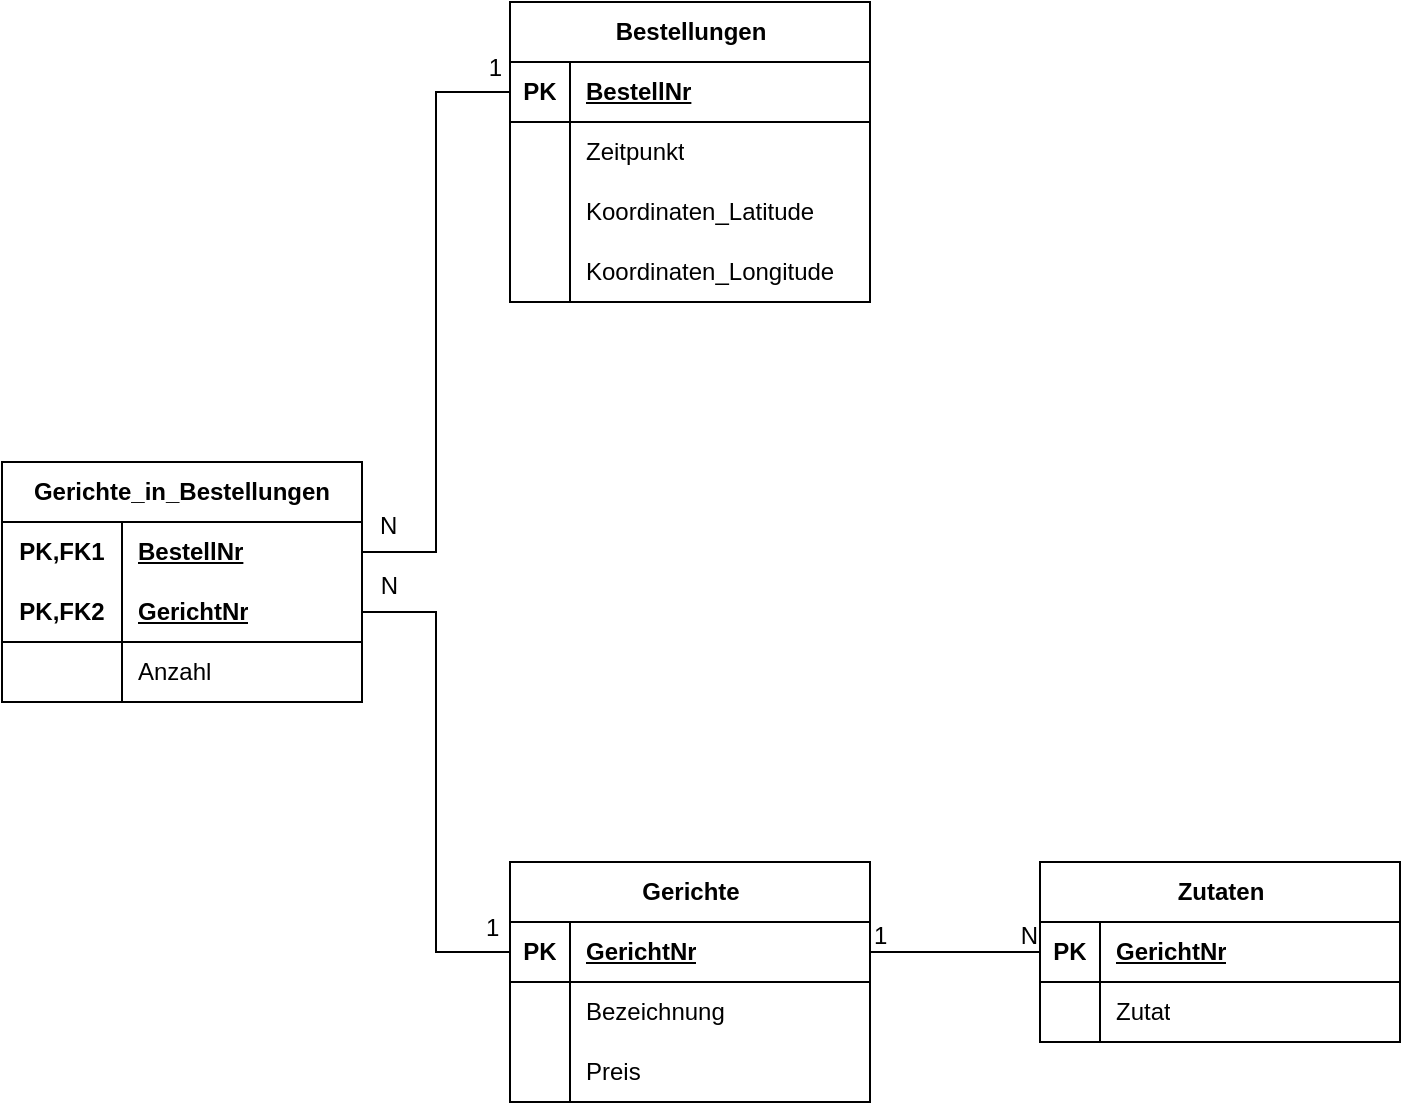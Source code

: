 <mxfile version="24.8.3">
  <diagram name="Page-1" id="1ckQhd6WzqGogRE0cV5J">
    <mxGraphModel dx="771" dy="843" grid="1" gridSize="10" guides="1" tooltips="1" connect="1" arrows="1" fold="1" page="1" pageScale="1" pageWidth="850" pageHeight="1100" math="0" shadow="0">
      <root>
        <mxCell id="0" />
        <mxCell id="1" parent="0" />
        <mxCell id="FcEGxoO5UT1uzAFgUKAZ-1" value="Bestellungen" style="shape=table;startSize=30;container=1;collapsible=1;childLayout=tableLayout;fixedRows=1;rowLines=0;fontStyle=1;align=center;resizeLast=1;html=1;" vertex="1" parent="1">
          <mxGeometry x="335" y="40" width="180" height="150" as="geometry" />
        </mxCell>
        <mxCell id="FcEGxoO5UT1uzAFgUKAZ-2" value="" style="shape=tableRow;horizontal=0;startSize=0;swimlaneHead=0;swimlaneBody=0;fillColor=none;collapsible=0;dropTarget=0;points=[[0,0.5],[1,0.5]];portConstraint=eastwest;top=0;left=0;right=0;bottom=1;" vertex="1" parent="FcEGxoO5UT1uzAFgUKAZ-1">
          <mxGeometry y="30" width="180" height="30" as="geometry" />
        </mxCell>
        <mxCell id="FcEGxoO5UT1uzAFgUKAZ-3" value="PK" style="shape=partialRectangle;connectable=0;fillColor=none;top=0;left=0;bottom=0;right=0;fontStyle=1;overflow=hidden;whiteSpace=wrap;html=1;" vertex="1" parent="FcEGxoO5UT1uzAFgUKAZ-2">
          <mxGeometry width="30" height="30" as="geometry">
            <mxRectangle width="30" height="30" as="alternateBounds" />
          </mxGeometry>
        </mxCell>
        <mxCell id="FcEGxoO5UT1uzAFgUKAZ-4" value="BestellNr" style="shape=partialRectangle;connectable=0;fillColor=none;top=0;left=0;bottom=0;right=0;align=left;spacingLeft=6;fontStyle=5;overflow=hidden;whiteSpace=wrap;html=1;" vertex="1" parent="FcEGxoO5UT1uzAFgUKAZ-2">
          <mxGeometry x="30" width="150" height="30" as="geometry">
            <mxRectangle width="150" height="30" as="alternateBounds" />
          </mxGeometry>
        </mxCell>
        <mxCell id="FcEGxoO5UT1uzAFgUKAZ-11" value="" style="shape=tableRow;horizontal=0;startSize=0;swimlaneHead=0;swimlaneBody=0;fillColor=none;collapsible=0;dropTarget=0;points=[[0,0.5],[1,0.5]];portConstraint=eastwest;top=0;left=0;right=0;bottom=0;" vertex="1" parent="FcEGxoO5UT1uzAFgUKAZ-1">
          <mxGeometry y="60" width="180" height="30" as="geometry" />
        </mxCell>
        <mxCell id="FcEGxoO5UT1uzAFgUKAZ-12" value="" style="shape=partialRectangle;connectable=0;fillColor=none;top=0;left=0;bottom=0;right=0;editable=1;overflow=hidden;whiteSpace=wrap;html=1;" vertex="1" parent="FcEGxoO5UT1uzAFgUKAZ-11">
          <mxGeometry width="30" height="30" as="geometry">
            <mxRectangle width="30" height="30" as="alternateBounds" />
          </mxGeometry>
        </mxCell>
        <mxCell id="FcEGxoO5UT1uzAFgUKAZ-13" value="Zeitpunkt" style="shape=partialRectangle;connectable=0;fillColor=none;top=0;left=0;bottom=0;right=0;align=left;spacingLeft=6;overflow=hidden;whiteSpace=wrap;html=1;" vertex="1" parent="FcEGxoO5UT1uzAFgUKAZ-11">
          <mxGeometry x="30" width="150" height="30" as="geometry">
            <mxRectangle width="150" height="30" as="alternateBounds" />
          </mxGeometry>
        </mxCell>
        <mxCell id="FcEGxoO5UT1uzAFgUKAZ-5" value="" style="shape=tableRow;horizontal=0;startSize=0;swimlaneHead=0;swimlaneBody=0;fillColor=none;collapsible=0;dropTarget=0;points=[[0,0.5],[1,0.5]];portConstraint=eastwest;top=0;left=0;right=0;bottom=0;" vertex="1" parent="FcEGxoO5UT1uzAFgUKAZ-1">
          <mxGeometry y="90" width="180" height="30" as="geometry" />
        </mxCell>
        <mxCell id="FcEGxoO5UT1uzAFgUKAZ-6" value="" style="shape=partialRectangle;connectable=0;fillColor=none;top=0;left=0;bottom=0;right=0;editable=1;overflow=hidden;whiteSpace=wrap;html=1;" vertex="1" parent="FcEGxoO5UT1uzAFgUKAZ-5">
          <mxGeometry width="30" height="30" as="geometry">
            <mxRectangle width="30" height="30" as="alternateBounds" />
          </mxGeometry>
        </mxCell>
        <mxCell id="FcEGxoO5UT1uzAFgUKAZ-7" value="Koordinaten_Latitude" style="shape=partialRectangle;connectable=0;fillColor=none;top=0;left=0;bottom=0;right=0;align=left;spacingLeft=6;overflow=hidden;whiteSpace=wrap;html=1;" vertex="1" parent="FcEGxoO5UT1uzAFgUKAZ-5">
          <mxGeometry x="30" width="150" height="30" as="geometry">
            <mxRectangle width="150" height="30" as="alternateBounds" />
          </mxGeometry>
        </mxCell>
        <mxCell id="FcEGxoO5UT1uzAFgUKAZ-8" value="" style="shape=tableRow;horizontal=0;startSize=0;swimlaneHead=0;swimlaneBody=0;fillColor=none;collapsible=0;dropTarget=0;points=[[0,0.5],[1,0.5]];portConstraint=eastwest;top=0;left=0;right=0;bottom=0;" vertex="1" parent="FcEGxoO5UT1uzAFgUKAZ-1">
          <mxGeometry y="120" width="180" height="30" as="geometry" />
        </mxCell>
        <mxCell id="FcEGxoO5UT1uzAFgUKAZ-9" value="" style="shape=partialRectangle;connectable=0;fillColor=none;top=0;left=0;bottom=0;right=0;editable=1;overflow=hidden;whiteSpace=wrap;html=1;" vertex="1" parent="FcEGxoO5UT1uzAFgUKAZ-8">
          <mxGeometry width="30" height="30" as="geometry">
            <mxRectangle width="30" height="30" as="alternateBounds" />
          </mxGeometry>
        </mxCell>
        <mxCell id="FcEGxoO5UT1uzAFgUKAZ-10" value="Koordinaten_Longitude" style="shape=partialRectangle;connectable=0;fillColor=none;top=0;left=0;bottom=0;right=0;align=left;spacingLeft=6;overflow=hidden;whiteSpace=wrap;html=1;" vertex="1" parent="FcEGxoO5UT1uzAFgUKAZ-8">
          <mxGeometry x="30" width="150" height="30" as="geometry">
            <mxRectangle width="150" height="30" as="alternateBounds" />
          </mxGeometry>
        </mxCell>
        <mxCell id="FcEGxoO5UT1uzAFgUKAZ-14" value="Gerichte" style="shape=table;startSize=30;container=1;collapsible=1;childLayout=tableLayout;fixedRows=1;rowLines=0;fontStyle=1;align=center;resizeLast=1;html=1;" vertex="1" parent="1">
          <mxGeometry x="335" y="470" width="180" height="120" as="geometry" />
        </mxCell>
        <mxCell id="FcEGxoO5UT1uzAFgUKAZ-15" value="" style="shape=tableRow;horizontal=0;startSize=0;swimlaneHead=0;swimlaneBody=0;fillColor=none;collapsible=0;dropTarget=0;points=[[0,0.5],[1,0.5]];portConstraint=eastwest;top=0;left=0;right=0;bottom=1;" vertex="1" parent="FcEGxoO5UT1uzAFgUKAZ-14">
          <mxGeometry y="30" width="180" height="30" as="geometry" />
        </mxCell>
        <mxCell id="FcEGxoO5UT1uzAFgUKAZ-16" value="PK" style="shape=partialRectangle;connectable=0;fillColor=none;top=0;left=0;bottom=0;right=0;fontStyle=1;overflow=hidden;whiteSpace=wrap;html=1;" vertex="1" parent="FcEGxoO5UT1uzAFgUKAZ-15">
          <mxGeometry width="30" height="30" as="geometry">
            <mxRectangle width="30" height="30" as="alternateBounds" />
          </mxGeometry>
        </mxCell>
        <mxCell id="FcEGxoO5UT1uzAFgUKAZ-17" value="GerichtNr" style="shape=partialRectangle;connectable=0;fillColor=none;top=0;left=0;bottom=0;right=0;align=left;spacingLeft=6;fontStyle=5;overflow=hidden;whiteSpace=wrap;html=1;" vertex="1" parent="FcEGxoO5UT1uzAFgUKAZ-15">
          <mxGeometry x="30" width="150" height="30" as="geometry">
            <mxRectangle width="150" height="30" as="alternateBounds" />
          </mxGeometry>
        </mxCell>
        <mxCell id="FcEGxoO5UT1uzAFgUKAZ-18" value="" style="shape=tableRow;horizontal=0;startSize=0;swimlaneHead=0;swimlaneBody=0;fillColor=none;collapsible=0;dropTarget=0;points=[[0,0.5],[1,0.5]];portConstraint=eastwest;top=0;left=0;right=0;bottom=0;" vertex="1" parent="FcEGxoO5UT1uzAFgUKAZ-14">
          <mxGeometry y="60" width="180" height="30" as="geometry" />
        </mxCell>
        <mxCell id="FcEGxoO5UT1uzAFgUKAZ-19" value="" style="shape=partialRectangle;connectable=0;fillColor=none;top=0;left=0;bottom=0;right=0;editable=1;overflow=hidden;whiteSpace=wrap;html=1;" vertex="1" parent="FcEGxoO5UT1uzAFgUKAZ-18">
          <mxGeometry width="30" height="30" as="geometry">
            <mxRectangle width="30" height="30" as="alternateBounds" />
          </mxGeometry>
        </mxCell>
        <mxCell id="FcEGxoO5UT1uzAFgUKAZ-20" value="Bezeichnung" style="shape=partialRectangle;connectable=0;fillColor=none;top=0;left=0;bottom=0;right=0;align=left;spacingLeft=6;overflow=hidden;whiteSpace=wrap;html=1;" vertex="1" parent="FcEGxoO5UT1uzAFgUKAZ-18">
          <mxGeometry x="30" width="150" height="30" as="geometry">
            <mxRectangle width="150" height="30" as="alternateBounds" />
          </mxGeometry>
        </mxCell>
        <mxCell id="FcEGxoO5UT1uzAFgUKAZ-21" value="" style="shape=tableRow;horizontal=0;startSize=0;swimlaneHead=0;swimlaneBody=0;fillColor=none;collapsible=0;dropTarget=0;points=[[0,0.5],[1,0.5]];portConstraint=eastwest;top=0;left=0;right=0;bottom=0;" vertex="1" parent="FcEGxoO5UT1uzAFgUKAZ-14">
          <mxGeometry y="90" width="180" height="30" as="geometry" />
        </mxCell>
        <mxCell id="FcEGxoO5UT1uzAFgUKAZ-22" value="" style="shape=partialRectangle;connectable=0;fillColor=none;top=0;left=0;bottom=0;right=0;editable=1;overflow=hidden;whiteSpace=wrap;html=1;" vertex="1" parent="FcEGxoO5UT1uzAFgUKAZ-21">
          <mxGeometry width="30" height="30" as="geometry">
            <mxRectangle width="30" height="30" as="alternateBounds" />
          </mxGeometry>
        </mxCell>
        <mxCell id="FcEGxoO5UT1uzAFgUKAZ-23" value="Preis" style="shape=partialRectangle;connectable=0;fillColor=none;top=0;left=0;bottom=0;right=0;align=left;spacingLeft=6;overflow=hidden;whiteSpace=wrap;html=1;" vertex="1" parent="FcEGxoO5UT1uzAFgUKAZ-21">
          <mxGeometry x="30" width="150" height="30" as="geometry">
            <mxRectangle width="150" height="30" as="alternateBounds" />
          </mxGeometry>
        </mxCell>
        <mxCell id="FcEGxoO5UT1uzAFgUKAZ-27" value="Zutaten" style="shape=table;startSize=30;container=1;collapsible=1;childLayout=tableLayout;fixedRows=1;rowLines=0;fontStyle=1;align=center;resizeLast=1;html=1;" vertex="1" parent="1">
          <mxGeometry x="600" y="470" width="180" height="90" as="geometry" />
        </mxCell>
        <mxCell id="FcEGxoO5UT1uzAFgUKAZ-28" value="" style="shape=tableRow;horizontal=0;startSize=0;swimlaneHead=0;swimlaneBody=0;fillColor=none;collapsible=0;dropTarget=0;points=[[0,0.5],[1,0.5]];portConstraint=eastwest;top=0;left=0;right=0;bottom=1;" vertex="1" parent="FcEGxoO5UT1uzAFgUKAZ-27">
          <mxGeometry y="30" width="180" height="30" as="geometry" />
        </mxCell>
        <mxCell id="FcEGxoO5UT1uzAFgUKAZ-29" value="PK" style="shape=partialRectangle;connectable=0;fillColor=none;top=0;left=0;bottom=0;right=0;fontStyle=1;overflow=hidden;whiteSpace=wrap;html=1;" vertex="1" parent="FcEGxoO5UT1uzAFgUKAZ-28">
          <mxGeometry width="30" height="30" as="geometry">
            <mxRectangle width="30" height="30" as="alternateBounds" />
          </mxGeometry>
        </mxCell>
        <mxCell id="FcEGxoO5UT1uzAFgUKAZ-30" value="GerichtNr" style="shape=partialRectangle;connectable=0;fillColor=none;top=0;left=0;bottom=0;right=0;align=left;spacingLeft=6;fontStyle=5;overflow=hidden;whiteSpace=wrap;html=1;" vertex="1" parent="FcEGxoO5UT1uzAFgUKAZ-28">
          <mxGeometry x="30" width="150" height="30" as="geometry">
            <mxRectangle width="150" height="30" as="alternateBounds" />
          </mxGeometry>
        </mxCell>
        <mxCell id="FcEGxoO5UT1uzAFgUKAZ-31" value="" style="shape=tableRow;horizontal=0;startSize=0;swimlaneHead=0;swimlaneBody=0;fillColor=none;collapsible=0;dropTarget=0;points=[[0,0.5],[1,0.5]];portConstraint=eastwest;top=0;left=0;right=0;bottom=0;" vertex="1" parent="FcEGxoO5UT1uzAFgUKAZ-27">
          <mxGeometry y="60" width="180" height="30" as="geometry" />
        </mxCell>
        <mxCell id="FcEGxoO5UT1uzAFgUKAZ-32" value="" style="shape=partialRectangle;connectable=0;fillColor=none;top=0;left=0;bottom=0;right=0;editable=1;overflow=hidden;whiteSpace=wrap;html=1;" vertex="1" parent="FcEGxoO5UT1uzAFgUKAZ-31">
          <mxGeometry width="30" height="30" as="geometry">
            <mxRectangle width="30" height="30" as="alternateBounds" />
          </mxGeometry>
        </mxCell>
        <mxCell id="FcEGxoO5UT1uzAFgUKAZ-33" value="Zutat" style="shape=partialRectangle;connectable=0;fillColor=none;top=0;left=0;bottom=0;right=0;align=left;spacingLeft=6;overflow=hidden;whiteSpace=wrap;html=1;" vertex="1" parent="FcEGxoO5UT1uzAFgUKAZ-31">
          <mxGeometry x="30" width="150" height="30" as="geometry">
            <mxRectangle width="150" height="30" as="alternateBounds" />
          </mxGeometry>
        </mxCell>
        <mxCell id="FcEGxoO5UT1uzAFgUKAZ-40" value="Gerichte_in_Bestellungen" style="shape=table;startSize=30;container=1;collapsible=1;childLayout=tableLayout;fixedRows=1;rowLines=0;fontStyle=1;align=center;resizeLast=1;html=1;whiteSpace=wrap;" vertex="1" parent="1">
          <mxGeometry x="81" y="270" width="180" height="120" as="geometry" />
        </mxCell>
        <mxCell id="FcEGxoO5UT1uzAFgUKAZ-41" value="" style="shape=tableRow;horizontal=0;startSize=0;swimlaneHead=0;swimlaneBody=0;fillColor=none;collapsible=0;dropTarget=0;points=[[0,0.5],[1,0.5]];portConstraint=eastwest;top=0;left=0;right=0;bottom=0;html=1;" vertex="1" parent="FcEGxoO5UT1uzAFgUKAZ-40">
          <mxGeometry y="30" width="180" height="30" as="geometry" />
        </mxCell>
        <mxCell id="FcEGxoO5UT1uzAFgUKAZ-42" value="PK,FK1" style="shape=partialRectangle;connectable=0;fillColor=none;top=0;left=0;bottom=0;right=0;fontStyle=1;overflow=hidden;html=1;whiteSpace=wrap;" vertex="1" parent="FcEGxoO5UT1uzAFgUKAZ-41">
          <mxGeometry width="60" height="30" as="geometry">
            <mxRectangle width="60" height="30" as="alternateBounds" />
          </mxGeometry>
        </mxCell>
        <mxCell id="FcEGxoO5UT1uzAFgUKAZ-43" value="BestellNr" style="shape=partialRectangle;connectable=0;fillColor=none;top=0;left=0;bottom=0;right=0;align=left;spacingLeft=6;fontStyle=5;overflow=hidden;html=1;whiteSpace=wrap;" vertex="1" parent="FcEGxoO5UT1uzAFgUKAZ-41">
          <mxGeometry x="60" width="120" height="30" as="geometry">
            <mxRectangle width="120" height="30" as="alternateBounds" />
          </mxGeometry>
        </mxCell>
        <mxCell id="FcEGxoO5UT1uzAFgUKAZ-44" value="" style="shape=tableRow;horizontal=0;startSize=0;swimlaneHead=0;swimlaneBody=0;fillColor=none;collapsible=0;dropTarget=0;points=[[0,0.5],[1,0.5]];portConstraint=eastwest;top=0;left=0;right=0;bottom=1;html=1;" vertex="1" parent="FcEGxoO5UT1uzAFgUKAZ-40">
          <mxGeometry y="60" width="180" height="30" as="geometry" />
        </mxCell>
        <mxCell id="FcEGxoO5UT1uzAFgUKAZ-45" value="PK,FK2" style="shape=partialRectangle;connectable=0;fillColor=none;top=0;left=0;bottom=0;right=0;fontStyle=1;overflow=hidden;html=1;whiteSpace=wrap;" vertex="1" parent="FcEGxoO5UT1uzAFgUKAZ-44">
          <mxGeometry width="60" height="30" as="geometry">
            <mxRectangle width="60" height="30" as="alternateBounds" />
          </mxGeometry>
        </mxCell>
        <mxCell id="FcEGxoO5UT1uzAFgUKAZ-46" value="GerichtNr" style="shape=partialRectangle;connectable=0;fillColor=none;top=0;left=0;bottom=0;right=0;align=left;spacingLeft=6;fontStyle=5;overflow=hidden;html=1;whiteSpace=wrap;" vertex="1" parent="FcEGxoO5UT1uzAFgUKAZ-44">
          <mxGeometry x="60" width="120" height="30" as="geometry">
            <mxRectangle width="120" height="30" as="alternateBounds" />
          </mxGeometry>
        </mxCell>
        <mxCell id="FcEGxoO5UT1uzAFgUKAZ-47" value="" style="shape=tableRow;horizontal=0;startSize=0;swimlaneHead=0;swimlaneBody=0;fillColor=none;collapsible=0;dropTarget=0;points=[[0,0.5],[1,0.5]];portConstraint=eastwest;top=0;left=0;right=0;bottom=0;html=1;" vertex="1" parent="FcEGxoO5UT1uzAFgUKAZ-40">
          <mxGeometry y="90" width="180" height="30" as="geometry" />
        </mxCell>
        <mxCell id="FcEGxoO5UT1uzAFgUKAZ-48" value="" style="shape=partialRectangle;connectable=0;fillColor=none;top=0;left=0;bottom=0;right=0;editable=1;overflow=hidden;html=1;whiteSpace=wrap;" vertex="1" parent="FcEGxoO5UT1uzAFgUKAZ-47">
          <mxGeometry width="60" height="30" as="geometry">
            <mxRectangle width="60" height="30" as="alternateBounds" />
          </mxGeometry>
        </mxCell>
        <mxCell id="FcEGxoO5UT1uzAFgUKAZ-49" value="Anzahl" style="shape=partialRectangle;connectable=0;fillColor=none;top=0;left=0;bottom=0;right=0;align=left;spacingLeft=6;overflow=hidden;html=1;whiteSpace=wrap;" vertex="1" parent="FcEGxoO5UT1uzAFgUKAZ-47">
          <mxGeometry x="60" width="120" height="30" as="geometry">
            <mxRectangle width="120" height="30" as="alternateBounds" />
          </mxGeometry>
        </mxCell>
        <mxCell id="FcEGxoO5UT1uzAFgUKAZ-53" value="" style="endArrow=none;html=1;rounded=0;entryX=0;entryY=0.5;entryDx=0;entryDy=0;exitX=1;exitY=0.5;exitDx=0;exitDy=0;edgeStyle=orthogonalEdgeStyle;" edge="1" parent="1" source="FcEGxoO5UT1uzAFgUKAZ-41" target="FcEGxoO5UT1uzAFgUKAZ-2">
          <mxGeometry relative="1" as="geometry">
            <mxPoint x="100" y="160" as="sourcePoint" />
            <mxPoint x="260" y="160" as="targetPoint" />
          </mxGeometry>
        </mxCell>
        <mxCell id="FcEGxoO5UT1uzAFgUKAZ-54" value="N" style="resizable=0;html=1;whiteSpace=wrap;align=left;verticalAlign=bottom;" connectable="0" vertex="1" parent="FcEGxoO5UT1uzAFgUKAZ-53">
          <mxGeometry x="-1" relative="1" as="geometry">
            <mxPoint x="7" y="-5" as="offset" />
          </mxGeometry>
        </mxCell>
        <mxCell id="FcEGxoO5UT1uzAFgUKAZ-55" value="1" style="resizable=0;html=1;whiteSpace=wrap;align=right;verticalAlign=bottom;" connectable="0" vertex="1" parent="FcEGxoO5UT1uzAFgUKAZ-53">
          <mxGeometry x="1" relative="1" as="geometry">
            <mxPoint x="-3" y="-4" as="offset" />
          </mxGeometry>
        </mxCell>
        <mxCell id="FcEGxoO5UT1uzAFgUKAZ-58" value="" style="endArrow=none;html=1;rounded=0;entryX=1;entryY=0.5;entryDx=0;entryDy=0;exitX=0;exitY=0.5;exitDx=0;exitDy=0;edgeStyle=orthogonalEdgeStyle;" edge="1" parent="1" source="FcEGxoO5UT1uzAFgUKAZ-15" target="FcEGxoO5UT1uzAFgUKAZ-44">
          <mxGeometry relative="1" as="geometry">
            <mxPoint x="50" y="520" as="sourcePoint" />
            <mxPoint x="210" y="520" as="targetPoint" />
          </mxGeometry>
        </mxCell>
        <mxCell id="FcEGxoO5UT1uzAFgUKAZ-59" value="1" style="resizable=0;html=1;whiteSpace=wrap;align=left;verticalAlign=bottom;" connectable="0" vertex="1" parent="FcEGxoO5UT1uzAFgUKAZ-58">
          <mxGeometry x="-1" relative="1" as="geometry">
            <mxPoint x="-14" y="-4" as="offset" />
          </mxGeometry>
        </mxCell>
        <mxCell id="FcEGxoO5UT1uzAFgUKAZ-60" value="N" style="resizable=0;html=1;whiteSpace=wrap;align=right;verticalAlign=bottom;" connectable="0" vertex="1" parent="FcEGxoO5UT1uzAFgUKAZ-58">
          <mxGeometry x="1" relative="1" as="geometry">
            <mxPoint x="19" y="-5" as="offset" />
          </mxGeometry>
        </mxCell>
        <mxCell id="FcEGxoO5UT1uzAFgUKAZ-61" value="" style="endArrow=none;html=1;rounded=0;entryX=0;entryY=0.5;entryDx=0;entryDy=0;exitX=1;exitY=0.5;exitDx=0;exitDy=0;" edge="1" parent="1" source="FcEGxoO5UT1uzAFgUKAZ-15" target="FcEGxoO5UT1uzAFgUKAZ-28">
          <mxGeometry relative="1" as="geometry">
            <mxPoint x="540" y="410" as="sourcePoint" />
            <mxPoint x="700" y="410" as="targetPoint" />
          </mxGeometry>
        </mxCell>
        <mxCell id="FcEGxoO5UT1uzAFgUKAZ-62" value="1" style="resizable=0;html=1;whiteSpace=wrap;align=left;verticalAlign=bottom;" connectable="0" vertex="1" parent="FcEGxoO5UT1uzAFgUKAZ-61">
          <mxGeometry x="-1" relative="1" as="geometry" />
        </mxCell>
        <mxCell id="FcEGxoO5UT1uzAFgUKAZ-63" value="N" style="resizable=0;html=1;whiteSpace=wrap;align=right;verticalAlign=bottom;" connectable="0" vertex="1" parent="FcEGxoO5UT1uzAFgUKAZ-61">
          <mxGeometry x="1" relative="1" as="geometry" />
        </mxCell>
      </root>
    </mxGraphModel>
  </diagram>
</mxfile>
